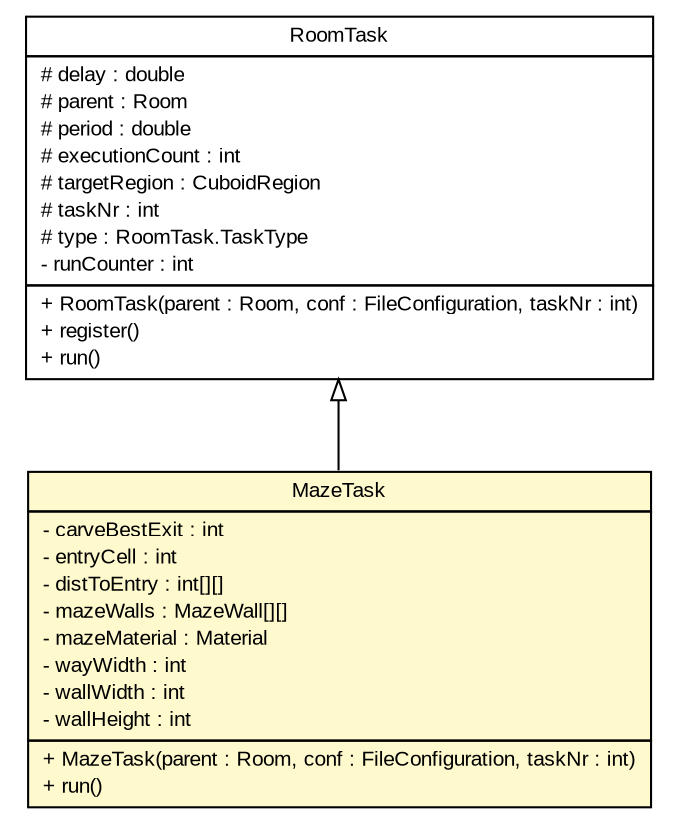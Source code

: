 #!/usr/local/bin/dot
#
# Class diagram 
# Generated by UMLGraph version R5_7_2-32-g40b5a6 (http://www.spinellis.gr/umlgraph/)
#

digraph G {
	edge [fontname="arial",fontsize=10,labelfontname="arial",labelfontsize=10];
	node [fontname="arial",fontsize=10,shape=plaintext];
	nodesep=0.25;
	ranksep=0.5;
	// dunGen.tasks.RoomTask
	c273 [label=<<table title="dunGen.tasks.RoomTask" border="0" cellborder="1" cellspacing="0" cellpadding="2" port="p" href="./RoomTask.html" target="_parent">
		<tr><td><table border="0" cellspacing="0" cellpadding="1">
<tr><td align="center" balign="center"> RoomTask </td></tr>
		</table></td></tr>
		<tr><td><table border="0" cellspacing="0" cellpadding="1">
<tr><td align="left" balign="left"> # delay : double </td></tr>
<tr><td align="left" balign="left"> # parent : Room </td></tr>
<tr><td align="left" balign="left"> # period : double </td></tr>
<tr><td align="left" balign="left"> # executionCount : int </td></tr>
<tr><td align="left" balign="left"> # targetRegion : CuboidRegion </td></tr>
<tr><td align="left" balign="left"> # taskNr : int </td></tr>
<tr><td align="left" balign="left"> # type : RoomTask.TaskType </td></tr>
<tr><td align="left" balign="left"> - runCounter : int </td></tr>
		</table></td></tr>
		<tr><td><table border="0" cellspacing="0" cellpadding="1">
<tr><td align="left" balign="left"> + RoomTask(parent : Room, conf : FileConfiguration, taskNr : int) </td></tr>
<tr><td align="left" balign="left"> + register() </td></tr>
<tr><td align="left" balign="left"> + run() </td></tr>
		</table></td></tr>
		</table>>, URL="./RoomTask.html", fontname="arial", fontcolor="black", fontsize=10.0];
	// dunGen.tasks.MazeTask
	c276 [label=<<table title="dunGen.tasks.MazeTask" border="0" cellborder="1" cellspacing="0" cellpadding="2" port="p" bgcolor="lemonChiffon" href="./MazeTask.html" target="_parent">
		<tr><td><table border="0" cellspacing="0" cellpadding="1">
<tr><td align="center" balign="center"> MazeTask </td></tr>
		</table></td></tr>
		<tr><td><table border="0" cellspacing="0" cellpadding="1">
<tr><td align="left" balign="left"> - carveBestExit : int </td></tr>
<tr><td align="left" balign="left"> - entryCell : int </td></tr>
<tr><td align="left" balign="left"> - distToEntry : int[][] </td></tr>
<tr><td align="left" balign="left"> - mazeWalls : MazeWall[][] </td></tr>
<tr><td align="left" balign="left"> - mazeMaterial : Material </td></tr>
<tr><td align="left" balign="left"> - wayWidth : int </td></tr>
<tr><td align="left" balign="left"> - wallWidth : int </td></tr>
<tr><td align="left" balign="left"> - wallHeight : int </td></tr>
		</table></td></tr>
		<tr><td><table border="0" cellspacing="0" cellpadding="1">
<tr><td align="left" balign="left"> + MazeTask(parent : Room, conf : FileConfiguration, taskNr : int) </td></tr>
<tr><td align="left" balign="left"> + run() </td></tr>
		</table></td></tr>
		</table>>, URL="./MazeTask.html", fontname="arial", fontcolor="black", fontsize=10.0];
	//dunGen.tasks.MazeTask extends dunGen.tasks.RoomTask
	c273:p -> c276:p [dir=back,arrowtail=empty];
}

